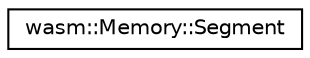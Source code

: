 digraph "Graphical Class Hierarchy"
{
  edge [fontname="Helvetica",fontsize="10",labelfontname="Helvetica",labelfontsize="10"];
  node [fontname="Helvetica",fontsize="10",shape=record];
  rankdir="LR";
  Node0 [label="wasm::Memory::Segment",height=0.2,width=0.4,color="black", fillcolor="white", style="filled",URL="$structwasm_1_1_memory_1_1_segment.html"];
}
